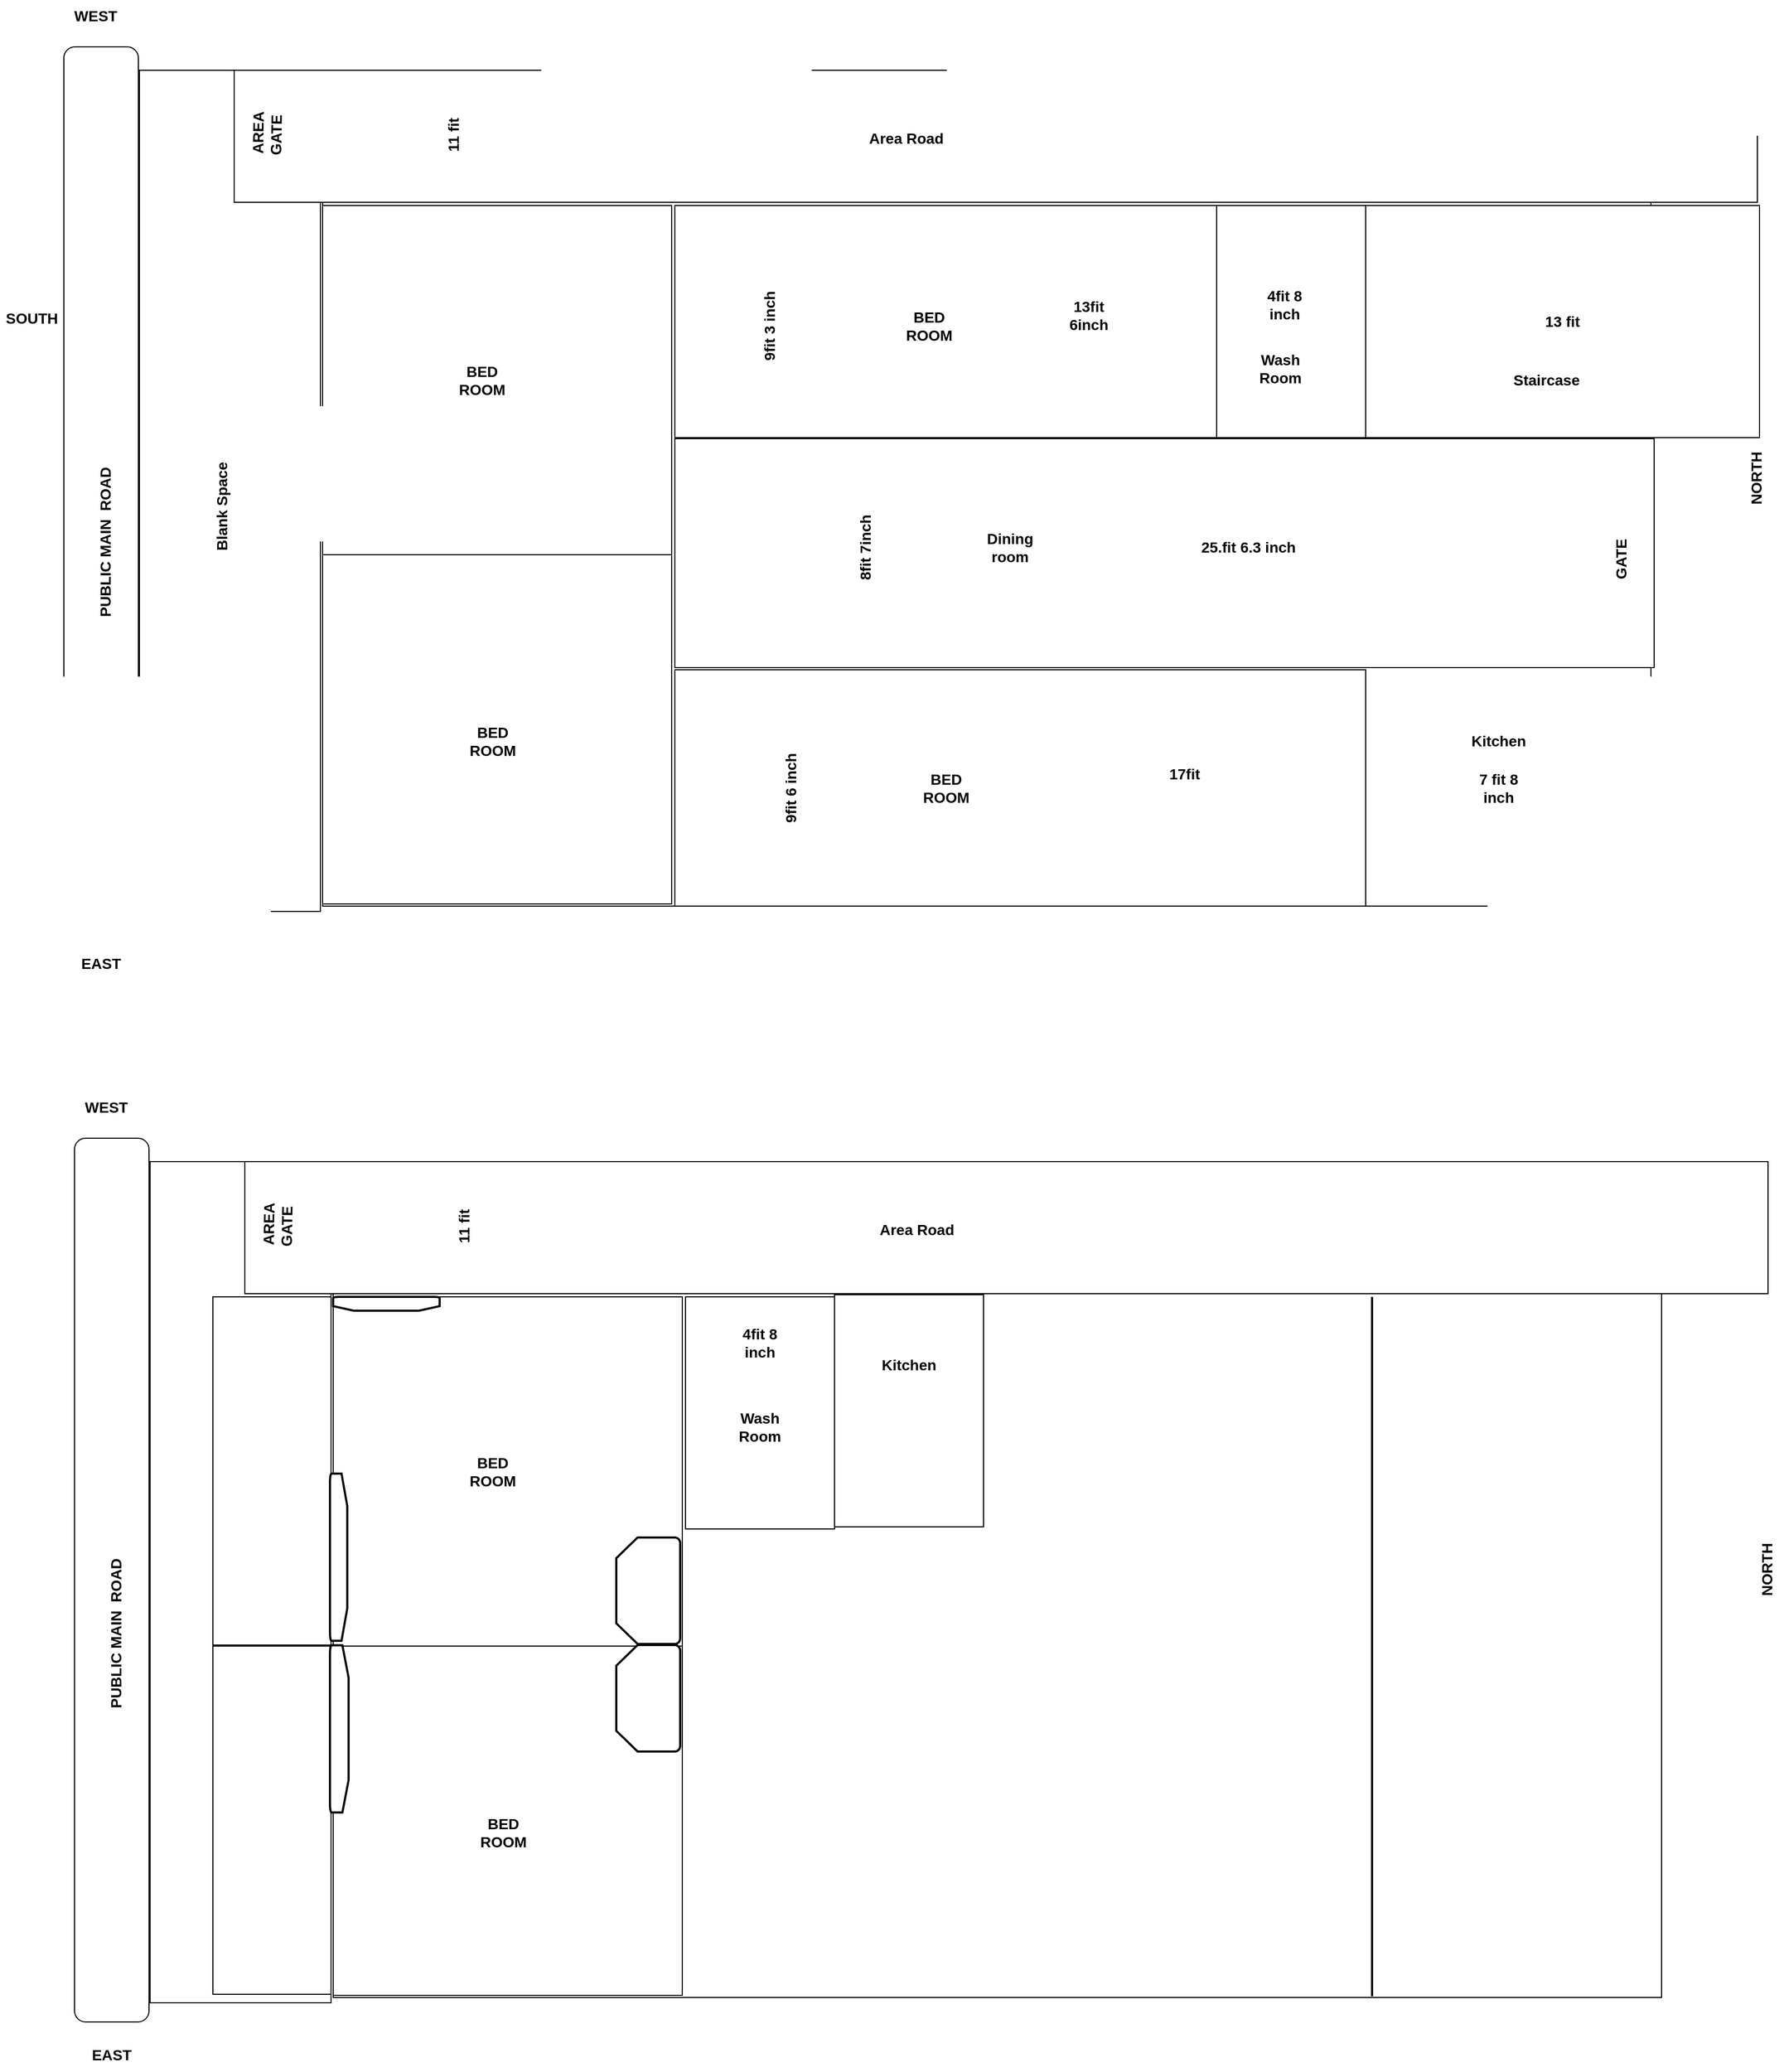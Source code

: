 <mxfile version="26.2.2">
  <diagram name="1st floor" id="KPouFY5jENLB8fUOII4G">
    <mxGraphModel dx="2370" dy="2625" grid="1" gridSize="10" guides="1" tooltips="1" connect="1" arrows="1" fold="1" page="1" pageScale="1" pageWidth="850" pageHeight="1100" math="0" shadow="0">
      <root>
        <mxCell id="0" />
        <mxCell id="1" parent="0" />
        <mxCell id="4CRqliBf5WWVCHQqqkXn-5" value="SOUTH" style="text;html=1;align=center;verticalAlign=middle;whiteSpace=wrap;rounded=0;fontStyle=1;fontSize=14;" parent="1" vertex="1">
          <mxGeometry y="280" width="60" height="30" as="geometry" />
        </mxCell>
        <mxCell id="ySoQRKo-TK0MONDgtf1Y-8" value="" style="group" vertex="1" connectable="0" parent="1">
          <mxGeometry x="60" y="-4" width="1605" height="920" as="geometry" />
        </mxCell>
        <mxCell id="4CRqliBf5WWVCHQqqkXn-2" value="" style="rounded=1;whiteSpace=wrap;html=1;fontSize=14;fontStyle=1" parent="ySoQRKo-TK0MONDgtf1Y-8" vertex="1">
          <mxGeometry y="44" width="70" height="830" as="geometry" />
        </mxCell>
        <mxCell id="4CRqliBf5WWVCHQqqkXn-3" value="WEST" style="text;html=1;align=center;verticalAlign=middle;whiteSpace=wrap;rounded=0;fontSize=14;fontStyle=1" parent="ySoQRKo-TK0MONDgtf1Y-8" vertex="1">
          <mxGeometry width="60" height="30" as="geometry" />
        </mxCell>
        <mxCell id="4CRqliBf5WWVCHQqqkXn-4" value="EAST" style="text;html=1;align=center;verticalAlign=middle;whiteSpace=wrap;rounded=0;fontSize=14;fontStyle=1" parent="ySoQRKo-TK0MONDgtf1Y-8" vertex="1">
          <mxGeometry x="5" y="890" width="60" height="30" as="geometry" />
        </mxCell>
        <mxCell id="4CRqliBf5WWVCHQqqkXn-6" value="NORTH" style="text;html=1;align=center;verticalAlign=middle;whiteSpace=wrap;rounded=0;rotation=-90;fontStyle=1;fontSize=14;" parent="ySoQRKo-TK0MONDgtf1Y-8" vertex="1">
          <mxGeometry x="1560" y="434" width="60" height="30" as="geometry" />
        </mxCell>
        <mxCell id="4CRqliBf5WWVCHQqqkXn-19" value="" style="rounded=0;whiteSpace=wrap;html=1;fontSize=14;fontStyle=1" parent="ySoQRKo-TK0MONDgtf1Y-8" vertex="1">
          <mxGeometry x="243" y="67" width="1248" height="784" as="geometry" />
        </mxCell>
        <mxCell id="4CRqliBf5WWVCHQqqkXn-24" value="" style="whiteSpace=wrap;html=1;aspect=fixed;fontSize=14;fontStyle=1" parent="ySoQRKo-TK0MONDgtf1Y-8" vertex="1">
          <mxGeometry x="243" y="193" width="328" height="328" as="geometry" />
        </mxCell>
        <mxCell id="4CRqliBf5WWVCHQqqkXn-27" value="" style="whiteSpace=wrap;html=1;aspect=fixed;fontSize=14;fontStyle=1" parent="ySoQRKo-TK0MONDgtf1Y-8" vertex="1">
          <mxGeometry x="243" y="521" width="328" height="328" as="geometry" />
        </mxCell>
        <mxCell id="4CRqliBf5WWVCHQqqkXn-34" value="PUBLIC MAIN&amp;nbsp; ROAD" style="text;html=1;align=center;verticalAlign=middle;whiteSpace=wrap;rounded=0;rotation=-90;fontSize=14;fontStyle=1" parent="ySoQRKo-TK0MONDgtf1Y-8" vertex="1">
          <mxGeometry x="-100" y="494" width="278" height="30" as="geometry" />
        </mxCell>
        <mxCell id="4CRqliBf5WWVCHQqqkXn-35" value="" style="rounded=0;whiteSpace=wrap;html=1;fontSize=14;fontStyle=1" parent="ySoQRKo-TK0MONDgtf1Y-8" vertex="1">
          <mxGeometry x="574" y="412" width="920" height="215" as="geometry" />
        </mxCell>
        <mxCell id="4CRqliBf5WWVCHQqqkXn-37" value="8fit 7inch" style="text;html=1;align=center;verticalAlign=middle;whiteSpace=wrap;rounded=0;fontSize=14;fontStyle=1;rotation=-90;" parent="ySoQRKo-TK0MONDgtf1Y-8" vertex="1">
          <mxGeometry x="683" y="499" width="140" height="30" as="geometry" />
        </mxCell>
        <mxCell id="4CRqliBf5WWVCHQqqkXn-38" value="25.fit 6.3 inch" style="text;html=1;align=center;verticalAlign=middle;whiteSpace=wrap;rounded=0;fontSize=14;fontStyle=1" parent="ySoQRKo-TK0MONDgtf1Y-8" vertex="1">
          <mxGeometry x="973" y="499" width="280" height="30" as="geometry" />
        </mxCell>
        <mxCell id="4CRqliBf5WWVCHQqqkXn-43" value="" style="rounded=0;whiteSpace=wrap;html=1;fontSize=14;fontStyle=1" parent="ySoQRKo-TK0MONDgtf1Y-8" vertex="1">
          <mxGeometry x="574" y="629" width="649" height="222" as="geometry" />
        </mxCell>
        <mxCell id="4CRqliBf5WWVCHQqqkXn-44" value="9fit 6 inch" style="text;html=1;align=center;verticalAlign=middle;whiteSpace=wrap;rounded=0;rotation=-90;fontSize=14;fontStyle=1" parent="ySoQRKo-TK0MONDgtf1Y-8" vertex="1">
          <mxGeometry x="633" y="725" width="100" height="30" as="geometry" />
        </mxCell>
        <mxCell id="4CRqliBf5WWVCHQqqkXn-47" value="17fit" style="text;html=1;align=center;verticalAlign=middle;whiteSpace=wrap;rounded=0;fontSize=14;fontStyle=1" parent="ySoQRKo-TK0MONDgtf1Y-8" vertex="1">
          <mxGeometry x="1023" y="712" width="60" height="30" as="geometry" />
        </mxCell>
        <mxCell id="4CRqliBf5WWVCHQqqkXn-48" value="" style="rounded=0;whiteSpace=wrap;html=1;fontSize=14;fontStyle=1" parent="ySoQRKo-TK0MONDgtf1Y-8" vertex="1">
          <mxGeometry x="574" y="193" width="509" height="218" as="geometry" />
        </mxCell>
        <mxCell id="4CRqliBf5WWVCHQqqkXn-49" value="9fit 3 inch" style="text;html=1;align=center;verticalAlign=middle;whiteSpace=wrap;rounded=0;rotation=-90;fontSize=14;fontStyle=1" parent="ySoQRKo-TK0MONDgtf1Y-8" vertex="1">
          <mxGeometry x="613" y="291" width="100" height="30" as="geometry" />
        </mxCell>
        <mxCell id="4CRqliBf5WWVCHQqqkXn-50" value="13fit 6inch" style="text;html=1;align=center;verticalAlign=middle;whiteSpace=wrap;rounded=0;fontSize=14;fontStyle=1" parent="ySoQRKo-TK0MONDgtf1Y-8" vertex="1">
          <mxGeometry x="933" y="281" width="60" height="30" as="geometry" />
        </mxCell>
        <mxCell id="4CRqliBf5WWVCHQqqkXn-51" value="" style="rounded=0;whiteSpace=wrap;html=1;fontSize=14;fontStyle=1" parent="ySoQRKo-TK0MONDgtf1Y-8" vertex="1">
          <mxGeometry x="1083" y="193" width="140" height="218" as="geometry" />
        </mxCell>
        <mxCell id="4CRqliBf5WWVCHQqqkXn-52" value="4fit 8 inch" style="text;html=1;align=center;verticalAlign=middle;whiteSpace=wrap;rounded=0;fontSize=14;fontStyle=1" parent="ySoQRKo-TK0MONDgtf1Y-8" vertex="1">
          <mxGeometry x="1117" y="271" width="60" height="30" as="geometry" />
        </mxCell>
        <mxCell id="4CRqliBf5WWVCHQqqkXn-53" value="7 fit 8 inch" style="text;html=1;align=center;verticalAlign=middle;whiteSpace=wrap;rounded=0;fontSize=14;fontStyle=1" parent="ySoQRKo-TK0MONDgtf1Y-8" vertex="1">
          <mxGeometry x="1318" y="725" width="60" height="30" as="geometry" />
        </mxCell>
        <mxCell id="4CRqliBf5WWVCHQqqkXn-54" value="GATE" style="text;html=1;align=center;verticalAlign=middle;whiteSpace=wrap;rounded=0;rotation=-90;fontSize=14;fontStyle=1" parent="ySoQRKo-TK0MONDgtf1Y-8" vertex="1">
          <mxGeometry x="1413" y="510" width="100" height="30" as="geometry" />
        </mxCell>
        <mxCell id="4CRqliBf5WWVCHQqqkXn-55" value="" style="rounded=0;whiteSpace=wrap;html=1;fontSize=14;fontStyle=1" parent="ySoQRKo-TK0MONDgtf1Y-8" vertex="1">
          <mxGeometry x="1223" y="193" width="370" height="218" as="geometry" />
        </mxCell>
        <mxCell id="4CRqliBf5WWVCHQqqkXn-56" value="13 fit" style="text;html=1;align=center;verticalAlign=middle;whiteSpace=wrap;rounded=0;fontSize=14;fontStyle=1" parent="ySoQRKo-TK0MONDgtf1Y-8" vertex="1">
          <mxGeometry x="1378" y="287" width="60" height="30" as="geometry" />
        </mxCell>
        <mxCell id="4CRqliBf5WWVCHQqqkXn-58" value="Kitchen" style="text;html=1;align=center;verticalAlign=middle;whiteSpace=wrap;rounded=0;fontSize=14;fontStyle=1" parent="ySoQRKo-TK0MONDgtf1Y-8" vertex="1">
          <mxGeometry x="1318" y="681" width="60" height="30" as="geometry" />
        </mxCell>
        <mxCell id="4CRqliBf5WWVCHQqqkXn-59" value="Wash Room" style="text;html=1;align=center;verticalAlign=middle;whiteSpace=wrap;rounded=0;fontSize=14;fontStyle=1" parent="ySoQRKo-TK0MONDgtf1Y-8" vertex="1">
          <mxGeometry x="1113" y="331" width="60" height="30" as="geometry" />
        </mxCell>
        <mxCell id="4CRqliBf5WWVCHQqqkXn-60" value="Staircase" style="text;html=1;align=center;verticalAlign=middle;whiteSpace=wrap;rounded=0;fontSize=14;fontStyle=1" parent="ySoQRKo-TK0MONDgtf1Y-8" vertex="1">
          <mxGeometry x="1363" y="342" width="60" height="30" as="geometry" />
        </mxCell>
        <mxCell id="4CRqliBf5WWVCHQqqkXn-61" value="BED ROOM" style="text;html=1;align=center;verticalAlign=middle;whiteSpace=wrap;rounded=0;fontSize=14;fontStyle=1" parent="ySoQRKo-TK0MONDgtf1Y-8" vertex="1">
          <mxGeometry x="363" y="342" width="60" height="30" as="geometry" />
        </mxCell>
        <mxCell id="4CRqliBf5WWVCHQqqkXn-62" value="BED ROOM" style="text;html=1;align=center;verticalAlign=middle;whiteSpace=wrap;rounded=0;fontSize=14;fontStyle=1" parent="ySoQRKo-TK0MONDgtf1Y-8" vertex="1">
          <mxGeometry x="373" y="681" width="60" height="30" as="geometry" />
        </mxCell>
        <mxCell id="4CRqliBf5WWVCHQqqkXn-63" value="BED ROOM" style="text;html=1;align=center;verticalAlign=middle;whiteSpace=wrap;rounded=0;fontSize=14;fontStyle=1" parent="ySoQRKo-TK0MONDgtf1Y-8" vertex="1">
          <mxGeometry x="783" y="291" width="60" height="30" as="geometry" />
        </mxCell>
        <mxCell id="4CRqliBf5WWVCHQqqkXn-64" value="BED ROOM" style="text;html=1;align=center;verticalAlign=middle;whiteSpace=wrap;rounded=0;fontSize=14;fontStyle=1" parent="ySoQRKo-TK0MONDgtf1Y-8" vertex="1">
          <mxGeometry x="798.5" y="725" width="60" height="30" as="geometry" />
        </mxCell>
        <mxCell id="4CRqliBf5WWVCHQqqkXn-65" value="Dining room" style="text;html=1;align=center;verticalAlign=middle;whiteSpace=wrap;rounded=0;fontSize=14;fontStyle=1" parent="ySoQRKo-TK0MONDgtf1Y-8" vertex="1">
          <mxGeometry x="858.5" y="499" width="60" height="30" as="geometry" />
        </mxCell>
        <mxCell id="ySoQRKo-TK0MONDgtf1Y-1" value="" style="rounded=0;whiteSpace=wrap;html=1;fontSize=14;" vertex="1" parent="ySoQRKo-TK0MONDgtf1Y-8">
          <mxGeometry x="71" y="66" width="170" height="790" as="geometry" />
        </mxCell>
        <mxCell id="ySoQRKo-TK0MONDgtf1Y-3" value="" style="rounded=0;html=1;fontSize=14;fontStyle=1;whiteSpace=wrap;textShadow=0;" vertex="1" parent="ySoQRKo-TK0MONDgtf1Y-8">
          <mxGeometry x="160" y="66" width="1431" height="124" as="geometry" />
        </mxCell>
        <mxCell id="ySoQRKo-TK0MONDgtf1Y-4" value="&amp;nbsp;AREA GATE" style="text;html=1;align=center;verticalAlign=middle;whiteSpace=wrap;rounded=0;rotation=-89;fontSize=14;fontStyle=1" vertex="1" parent="ySoQRKo-TK0MONDgtf1Y-8">
          <mxGeometry x="160" y="111.5" width="60" height="30" as="geometry" />
        </mxCell>
        <mxCell id="ySoQRKo-TK0MONDgtf1Y-5" value="11 fit" style="text;html=1;align=center;verticalAlign=middle;whiteSpace=wrap;rounded=0;rotation=-90;fontStyle=1;fontSize=14;" vertex="1" parent="ySoQRKo-TK0MONDgtf1Y-8">
          <mxGeometry x="333" y="111.5" width="65" height="30" as="geometry" />
        </mxCell>
        <mxCell id="ySoQRKo-TK0MONDgtf1Y-6" value="Area Road" style="text;html=1;align=center;verticalAlign=middle;whiteSpace=wrap;rounded=0;fontSize=14;fontStyle=1" vertex="1" parent="ySoQRKo-TK0MONDgtf1Y-8">
          <mxGeometry x="718.5" y="114.5" width="144.5" height="30" as="geometry" />
        </mxCell>
        <mxCell id="ySoQRKo-TK0MONDgtf1Y-7" value="Blank Space" style="text;html=1;align=center;verticalAlign=middle;whiteSpace=wrap;rounded=0;rotation=-90;fontSize=14;fontStyle=1" vertex="1" parent="ySoQRKo-TK0MONDgtf1Y-8">
          <mxGeometry x="74" y="460.5" width="148" height="30" as="geometry" />
        </mxCell>
        <mxCell id="ySoQRKo-TK0MONDgtf1Y-9" value="" style="group" vertex="1" connectable="0" parent="1">
          <mxGeometry x="70" y="1021" width="1605" height="920" as="geometry" />
        </mxCell>
        <mxCell id="ySoQRKo-TK0MONDgtf1Y-10" value="" style="rounded=1;whiteSpace=wrap;html=1;fontSize=14;fontStyle=1" vertex="1" parent="ySoQRKo-TK0MONDgtf1Y-9">
          <mxGeometry y="44" width="70" height="830" as="geometry" />
        </mxCell>
        <mxCell id="ySoQRKo-TK0MONDgtf1Y-11" value="WEST" style="text;html=1;align=center;verticalAlign=middle;whiteSpace=wrap;rounded=0;fontSize=14;fontStyle=1" vertex="1" parent="ySoQRKo-TK0MONDgtf1Y-9">
          <mxGeometry width="60" height="30" as="geometry" />
        </mxCell>
        <mxCell id="ySoQRKo-TK0MONDgtf1Y-12" value="EAST" style="text;html=1;align=center;verticalAlign=middle;whiteSpace=wrap;rounded=0;fontSize=14;fontStyle=1" vertex="1" parent="ySoQRKo-TK0MONDgtf1Y-9">
          <mxGeometry x="5" y="890" width="60" height="30" as="geometry" />
        </mxCell>
        <mxCell id="ySoQRKo-TK0MONDgtf1Y-13" value="NORTH" style="text;html=1;align=center;verticalAlign=middle;whiteSpace=wrap;rounded=0;rotation=-90;fontStyle=1;fontSize=14;" vertex="1" parent="ySoQRKo-TK0MONDgtf1Y-9">
          <mxGeometry x="1560" y="434" width="60" height="30" as="geometry" />
        </mxCell>
        <mxCell id="ySoQRKo-TK0MONDgtf1Y-14" value="" style="rounded=0;whiteSpace=wrap;html=1;fontSize=14;fontStyle=1" vertex="1" parent="ySoQRKo-TK0MONDgtf1Y-9">
          <mxGeometry x="243" y="67" width="1248" height="784" as="geometry" />
        </mxCell>
        <mxCell id="ySoQRKo-TK0MONDgtf1Y-15" value="" style="whiteSpace=wrap;html=1;aspect=fixed;fontSize=14;fontStyle=1" vertex="1" parent="ySoQRKo-TK0MONDgtf1Y-9">
          <mxGeometry x="243" y="193" width="328" height="328" as="geometry" />
        </mxCell>
        <mxCell id="ySoQRKo-TK0MONDgtf1Y-16" value="" style="whiteSpace=wrap;html=1;aspect=fixed;fontSize=14;fontStyle=1" vertex="1" parent="ySoQRKo-TK0MONDgtf1Y-9">
          <mxGeometry x="243" y="521" width="328" height="328" as="geometry" />
        </mxCell>
        <mxCell id="ySoQRKo-TK0MONDgtf1Y-17" value="PUBLIC MAIN&amp;nbsp; ROAD" style="text;html=1;align=center;verticalAlign=middle;whiteSpace=wrap;rounded=0;rotation=-90;fontSize=14;fontStyle=1" vertex="1" parent="ySoQRKo-TK0MONDgtf1Y-9">
          <mxGeometry x="-100" y="494" width="278" height="30" as="geometry" />
        </mxCell>
        <mxCell id="ySoQRKo-TK0MONDgtf1Y-27" value="" style="rounded=0;whiteSpace=wrap;html=1;fontSize=14;fontStyle=1" vertex="1" parent="ySoQRKo-TK0MONDgtf1Y-9">
          <mxGeometry x="574" y="193" width="140" height="218" as="geometry" />
        </mxCell>
        <mxCell id="ySoQRKo-TK0MONDgtf1Y-28" value="4fit 8 inch" style="text;html=1;align=center;verticalAlign=middle;whiteSpace=wrap;rounded=0;fontSize=14;fontStyle=1" vertex="1" parent="ySoQRKo-TK0MONDgtf1Y-9">
          <mxGeometry x="614" y="230" width="60" height="12" as="geometry" />
        </mxCell>
        <mxCell id="ySoQRKo-TK0MONDgtf1Y-34" value="Wash Room" style="text;html=1;align=center;verticalAlign=middle;whiteSpace=wrap;rounded=0;fontSize=14;fontStyle=1" vertex="1" parent="ySoQRKo-TK0MONDgtf1Y-9">
          <mxGeometry x="614" y="300" width="60" height="30" as="geometry" />
        </mxCell>
        <mxCell id="ySoQRKo-TK0MONDgtf1Y-36" value="BED ROOM" style="text;html=1;align=center;verticalAlign=middle;whiteSpace=wrap;rounded=0;fontSize=14;fontStyle=1" vertex="1" parent="ySoQRKo-TK0MONDgtf1Y-9">
          <mxGeometry x="363" y="342" width="60" height="30" as="geometry" />
        </mxCell>
        <mxCell id="ySoQRKo-TK0MONDgtf1Y-37" value="BED ROOM" style="text;html=1;align=center;verticalAlign=middle;whiteSpace=wrap;rounded=0;fontSize=14;fontStyle=1" vertex="1" parent="ySoQRKo-TK0MONDgtf1Y-9">
          <mxGeometry x="373" y="681" width="60" height="30" as="geometry" />
        </mxCell>
        <mxCell id="ySoQRKo-TK0MONDgtf1Y-41" value="" style="rounded=0;whiteSpace=wrap;html=1;fontSize=14;" vertex="1" parent="ySoQRKo-TK0MONDgtf1Y-9">
          <mxGeometry x="71" y="66" width="170" height="790" as="geometry" />
        </mxCell>
        <mxCell id="ySoQRKo-TK0MONDgtf1Y-42" value="" style="rounded=0;html=1;fontSize=14;fontStyle=1;whiteSpace=wrap;textShadow=0;" vertex="1" parent="ySoQRKo-TK0MONDgtf1Y-9">
          <mxGeometry x="160" y="66" width="1431" height="124" as="geometry" />
        </mxCell>
        <mxCell id="ySoQRKo-TK0MONDgtf1Y-43" value="&amp;nbsp;AREA GATE" style="text;html=1;align=center;verticalAlign=middle;whiteSpace=wrap;rounded=0;rotation=-89;fontSize=14;fontStyle=1" vertex="1" parent="ySoQRKo-TK0MONDgtf1Y-9">
          <mxGeometry x="160" y="111.5" width="60" height="30" as="geometry" />
        </mxCell>
        <mxCell id="ySoQRKo-TK0MONDgtf1Y-44" value="11 fit" style="text;html=1;align=center;verticalAlign=middle;whiteSpace=wrap;rounded=0;rotation=-90;fontStyle=1;fontSize=14;" vertex="1" parent="ySoQRKo-TK0MONDgtf1Y-9">
          <mxGeometry x="333" y="111.5" width="65" height="30" as="geometry" />
        </mxCell>
        <mxCell id="ySoQRKo-TK0MONDgtf1Y-45" value="Area Road" style="text;html=1;align=center;verticalAlign=middle;whiteSpace=wrap;rounded=0;fontSize=14;fontStyle=1" vertex="1" parent="ySoQRKo-TK0MONDgtf1Y-9">
          <mxGeometry x="718.5" y="114.5" width="144.5" height="30" as="geometry" />
        </mxCell>
        <mxCell id="ySoQRKo-TK0MONDgtf1Y-46" value="Blank Space" style="text;html=1;align=center;verticalAlign=middle;whiteSpace=wrap;rounded=0;rotation=-90;fontSize=14;fontStyle=1" vertex="1" parent="ySoQRKo-TK0MONDgtf1Y-9">
          <mxGeometry x="74" y="460.5" width="148" height="30" as="geometry" />
        </mxCell>
        <mxCell id="ySoQRKo-TK0MONDgtf1Y-47" value="" style="strokeWidth=2;html=1;shape=mxgraph.flowchart.loop_limit;whiteSpace=wrap;rotation=-90;" vertex="1" parent="ySoQRKo-TK0MONDgtf1Y-9">
          <mxGeometry x="489" y="439" width="100" height="60" as="geometry" />
        </mxCell>
        <mxCell id="ySoQRKo-TK0MONDgtf1Y-48" value="" style="rounded=0;whiteSpace=wrap;html=1;" vertex="1" parent="ySoQRKo-TK0MONDgtf1Y-9">
          <mxGeometry x="130" y="193" width="111" height="327" as="geometry" />
        </mxCell>
        <mxCell id="ySoQRKo-TK0MONDgtf1Y-49" value="" style="rounded=0;whiteSpace=wrap;html=1;" vertex="1" parent="ySoQRKo-TK0MONDgtf1Y-9">
          <mxGeometry x="130" y="521" width="111" height="327" as="geometry" />
        </mxCell>
        <mxCell id="ySoQRKo-TK0MONDgtf1Y-61" value="" style="rounded=0;whiteSpace=wrap;html=1;fontSize=14;fontStyle=1" vertex="1" parent="ySoQRKo-TK0MONDgtf1Y-9">
          <mxGeometry x="714" y="191" width="140" height="218" as="geometry" />
        </mxCell>
        <mxCell id="ySoQRKo-TK0MONDgtf1Y-62" value="" style="strokeWidth=2;html=1;shape=mxgraph.flowchart.loop_limit;whiteSpace=wrap;rotation=-90;" vertex="1" parent="ySoQRKo-TK0MONDgtf1Y-9">
          <mxGeometry x="489" y="540" width="100" height="60" as="geometry" />
        </mxCell>
        <mxCell id="ySoQRKo-TK0MONDgtf1Y-63" value="Kitchen" style="text;html=1;align=center;verticalAlign=middle;whiteSpace=wrap;rounded=0;fontSize=14;fontStyle=1" vertex="1" parent="ySoQRKo-TK0MONDgtf1Y-9">
          <mxGeometry x="754" y="242" width="60" height="30" as="geometry" />
        </mxCell>
        <mxCell id="ySoQRKo-TK0MONDgtf1Y-64" value="" style="strokeWidth=2;html=1;shape=mxgraph.flowchart.loop_limit;whiteSpace=wrap;rotation=90;" vertex="1" parent="ySoQRKo-TK0MONDgtf1Y-9">
          <mxGeometry x="169.63" y="429.37" width="157" height="16.25" as="geometry" />
        </mxCell>
        <mxCell id="ySoQRKo-TK0MONDgtf1Y-65" value="" style="strokeWidth=2;html=1;shape=mxgraph.flowchart.loop_limit;whiteSpace=wrap;rotation=90;" vertex="1" parent="ySoQRKo-TK0MONDgtf1Y-9">
          <mxGeometry x="170.25" y="590" width="157" height="17.5" as="geometry" />
        </mxCell>
        <mxCell id="ySoQRKo-TK0MONDgtf1Y-66" value="" style="strokeWidth=2;html=1;shape=mxgraph.flowchart.loop_limit;whiteSpace=wrap;rotation=-180;" vertex="1" parent="ySoQRKo-TK0MONDgtf1Y-9">
          <mxGeometry x="243" y="193" width="100" height="13" as="geometry" />
        </mxCell>
        <mxCell id="ySoQRKo-TK0MONDgtf1Y-67" value="" style="line;strokeWidth=2;direction=south;html=1;" vertex="1" parent="ySoQRKo-TK0MONDgtf1Y-9">
          <mxGeometry x="1214" y="193" width="10" height="657" as="geometry" />
        </mxCell>
      </root>
    </mxGraphModel>
  </diagram>
</mxfile>
